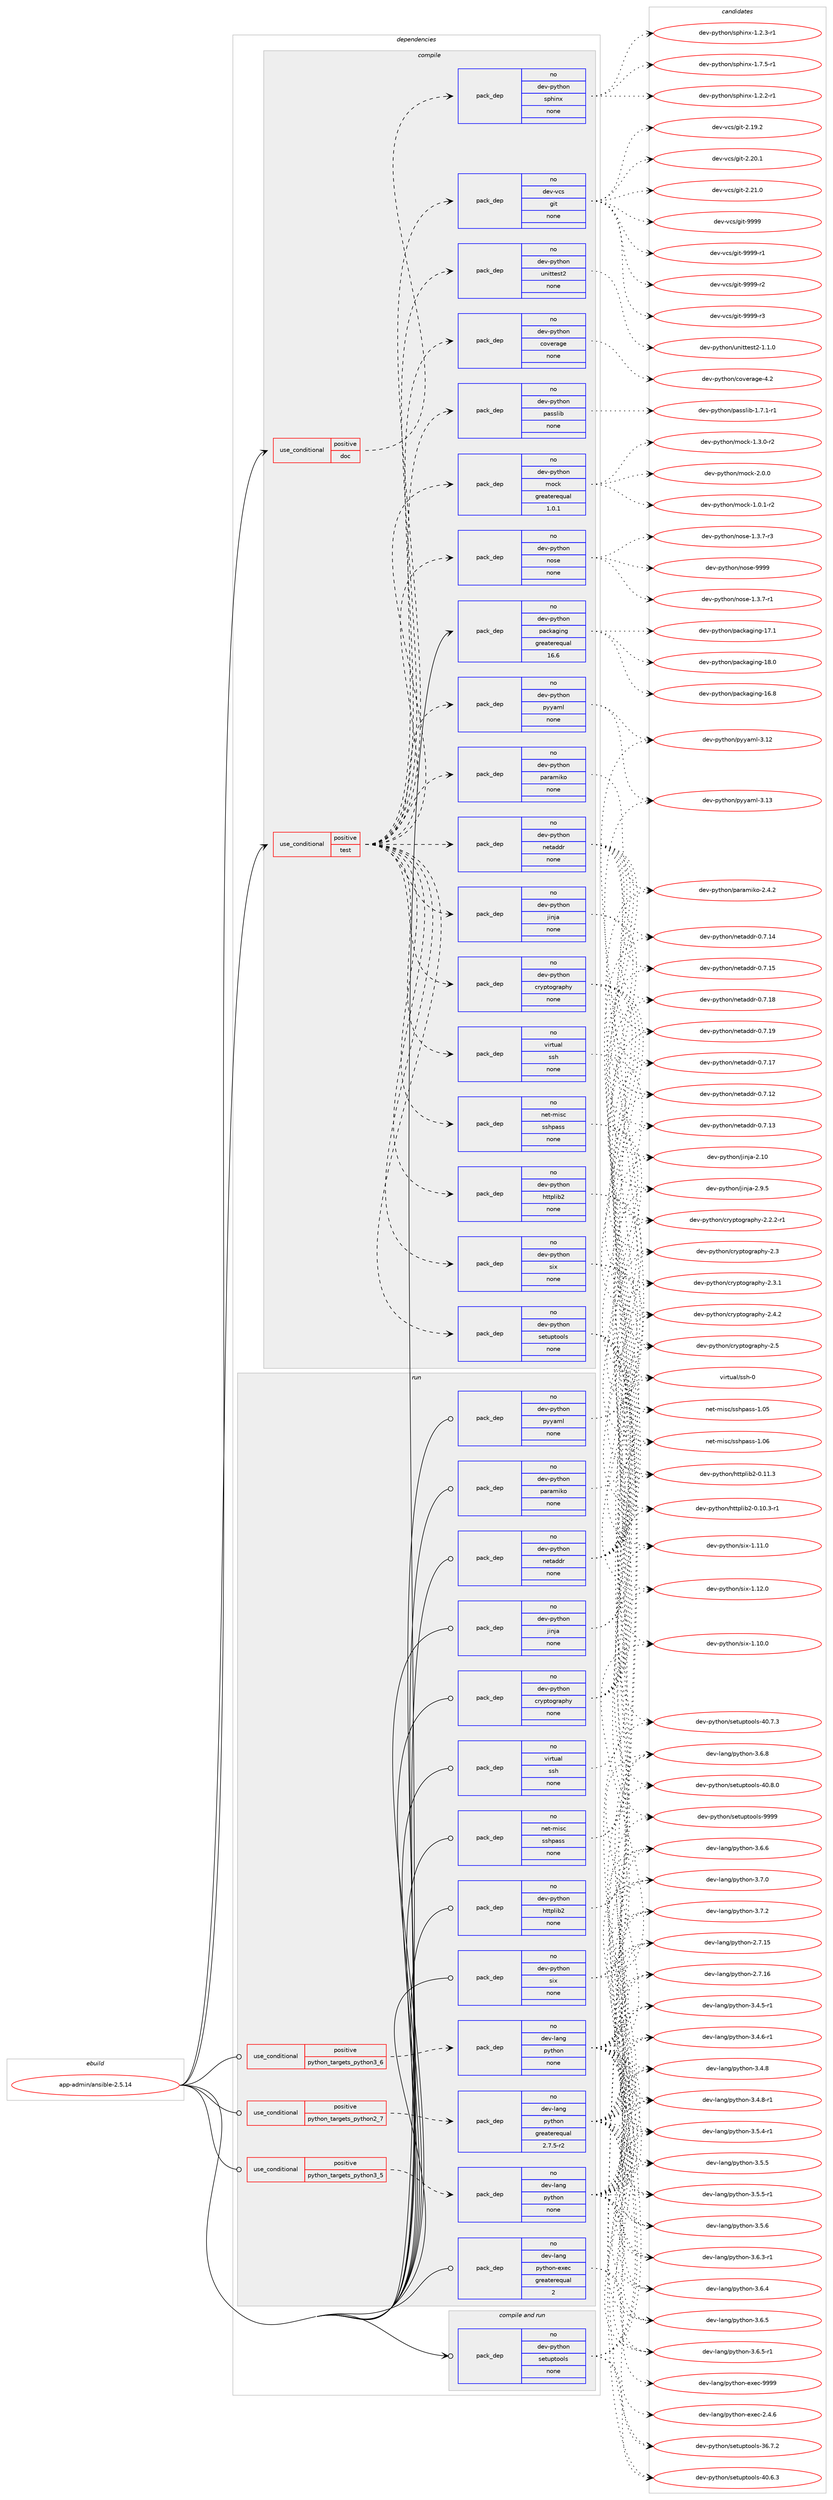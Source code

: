 digraph prolog {

# *************
# Graph options
# *************

newrank=true;
concentrate=true;
compound=true;
graph [rankdir=LR,fontname=Helvetica,fontsize=10,ranksep=1.5];#, ranksep=2.5, nodesep=0.2];
edge  [arrowhead=vee];
node  [fontname=Helvetica,fontsize=10];

# **********
# The ebuild
# **********

subgraph cluster_leftcol {
color=gray;
rank=same;
label=<<i>ebuild</i>>;
id [label="app-admin/ansible-2.5.14", color=red, width=4, href="../app-admin/ansible-2.5.14.svg"];
}

# ****************
# The dependencies
# ****************

subgraph cluster_midcol {
color=gray;
label=<<i>dependencies</i>>;
subgraph cluster_compile {
fillcolor="#eeeeee";
style=filled;
label=<<i>compile</i>>;
subgraph cond344546 {
dependency1263580 [label=<<TABLE BORDER="0" CELLBORDER="1" CELLSPACING="0" CELLPADDING="4"><TR><TD ROWSPAN="3" CELLPADDING="10">use_conditional</TD></TR><TR><TD>positive</TD></TR><TR><TD>doc</TD></TR></TABLE>>, shape=none, color=red];
subgraph pack899464 {
dependency1263581 [label=<<TABLE BORDER="0" CELLBORDER="1" CELLSPACING="0" CELLPADDING="4" WIDTH="220"><TR><TD ROWSPAN="6" CELLPADDING="30">pack_dep</TD></TR><TR><TD WIDTH="110">no</TD></TR><TR><TD>dev-python</TD></TR><TR><TD>sphinx</TD></TR><TR><TD>none</TD></TR><TR><TD></TD></TR></TABLE>>, shape=none, color=blue];
}
dependency1263580:e -> dependency1263581:w [weight=20,style="dashed",arrowhead="vee"];
}
id:e -> dependency1263580:w [weight=20,style="solid",arrowhead="vee"];
subgraph cond344547 {
dependency1263582 [label=<<TABLE BORDER="0" CELLBORDER="1" CELLSPACING="0" CELLPADDING="4"><TR><TD ROWSPAN="3" CELLPADDING="10">use_conditional</TD></TR><TR><TD>positive</TD></TR><TR><TD>test</TD></TR></TABLE>>, shape=none, color=red];
subgraph pack899465 {
dependency1263583 [label=<<TABLE BORDER="0" CELLBORDER="1" CELLSPACING="0" CELLPADDING="4" WIDTH="220"><TR><TD ROWSPAN="6" CELLPADDING="30">pack_dep</TD></TR><TR><TD WIDTH="110">no</TD></TR><TR><TD>dev-python</TD></TR><TR><TD>paramiko</TD></TR><TR><TD>none</TD></TR><TR><TD></TD></TR></TABLE>>, shape=none, color=blue];
}
dependency1263582:e -> dependency1263583:w [weight=20,style="dashed",arrowhead="vee"];
subgraph pack899466 {
dependency1263584 [label=<<TABLE BORDER="0" CELLBORDER="1" CELLSPACING="0" CELLPADDING="4" WIDTH="220"><TR><TD ROWSPAN="6" CELLPADDING="30">pack_dep</TD></TR><TR><TD WIDTH="110">no</TD></TR><TR><TD>dev-python</TD></TR><TR><TD>jinja</TD></TR><TR><TD>none</TD></TR><TR><TD></TD></TR></TABLE>>, shape=none, color=blue];
}
dependency1263582:e -> dependency1263584:w [weight=20,style="dashed",arrowhead="vee"];
subgraph pack899467 {
dependency1263585 [label=<<TABLE BORDER="0" CELLBORDER="1" CELLSPACING="0" CELLPADDING="4" WIDTH="220"><TR><TD ROWSPAN="6" CELLPADDING="30">pack_dep</TD></TR><TR><TD WIDTH="110">no</TD></TR><TR><TD>dev-python</TD></TR><TR><TD>pyyaml</TD></TR><TR><TD>none</TD></TR><TR><TD></TD></TR></TABLE>>, shape=none, color=blue];
}
dependency1263582:e -> dependency1263585:w [weight=20,style="dashed",arrowhead="vee"];
subgraph pack899468 {
dependency1263586 [label=<<TABLE BORDER="0" CELLBORDER="1" CELLSPACING="0" CELLPADDING="4" WIDTH="220"><TR><TD ROWSPAN="6" CELLPADDING="30">pack_dep</TD></TR><TR><TD WIDTH="110">no</TD></TR><TR><TD>dev-python</TD></TR><TR><TD>setuptools</TD></TR><TR><TD>none</TD></TR><TR><TD></TD></TR></TABLE>>, shape=none, color=blue];
}
dependency1263582:e -> dependency1263586:w [weight=20,style="dashed",arrowhead="vee"];
subgraph pack899469 {
dependency1263587 [label=<<TABLE BORDER="0" CELLBORDER="1" CELLSPACING="0" CELLPADDING="4" WIDTH="220"><TR><TD ROWSPAN="6" CELLPADDING="30">pack_dep</TD></TR><TR><TD WIDTH="110">no</TD></TR><TR><TD>dev-python</TD></TR><TR><TD>cryptography</TD></TR><TR><TD>none</TD></TR><TR><TD></TD></TR></TABLE>>, shape=none, color=blue];
}
dependency1263582:e -> dependency1263587:w [weight=20,style="dashed",arrowhead="vee"];
subgraph pack899470 {
dependency1263588 [label=<<TABLE BORDER="0" CELLBORDER="1" CELLSPACING="0" CELLPADDING="4" WIDTH="220"><TR><TD ROWSPAN="6" CELLPADDING="30">pack_dep</TD></TR><TR><TD WIDTH="110">no</TD></TR><TR><TD>dev-python</TD></TR><TR><TD>httplib2</TD></TR><TR><TD>none</TD></TR><TR><TD></TD></TR></TABLE>>, shape=none, color=blue];
}
dependency1263582:e -> dependency1263588:w [weight=20,style="dashed",arrowhead="vee"];
subgraph pack899471 {
dependency1263589 [label=<<TABLE BORDER="0" CELLBORDER="1" CELLSPACING="0" CELLPADDING="4" WIDTH="220"><TR><TD ROWSPAN="6" CELLPADDING="30">pack_dep</TD></TR><TR><TD WIDTH="110">no</TD></TR><TR><TD>dev-python</TD></TR><TR><TD>six</TD></TR><TR><TD>none</TD></TR><TR><TD></TD></TR></TABLE>>, shape=none, color=blue];
}
dependency1263582:e -> dependency1263589:w [weight=20,style="dashed",arrowhead="vee"];
subgraph pack899472 {
dependency1263590 [label=<<TABLE BORDER="0" CELLBORDER="1" CELLSPACING="0" CELLPADDING="4" WIDTH="220"><TR><TD ROWSPAN="6" CELLPADDING="30">pack_dep</TD></TR><TR><TD WIDTH="110">no</TD></TR><TR><TD>dev-python</TD></TR><TR><TD>netaddr</TD></TR><TR><TD>none</TD></TR><TR><TD></TD></TR></TABLE>>, shape=none, color=blue];
}
dependency1263582:e -> dependency1263590:w [weight=20,style="dashed",arrowhead="vee"];
subgraph pack899473 {
dependency1263591 [label=<<TABLE BORDER="0" CELLBORDER="1" CELLSPACING="0" CELLPADDING="4" WIDTH="220"><TR><TD ROWSPAN="6" CELLPADDING="30">pack_dep</TD></TR><TR><TD WIDTH="110">no</TD></TR><TR><TD>net-misc</TD></TR><TR><TD>sshpass</TD></TR><TR><TD>none</TD></TR><TR><TD></TD></TR></TABLE>>, shape=none, color=blue];
}
dependency1263582:e -> dependency1263591:w [weight=20,style="dashed",arrowhead="vee"];
subgraph pack899474 {
dependency1263592 [label=<<TABLE BORDER="0" CELLBORDER="1" CELLSPACING="0" CELLPADDING="4" WIDTH="220"><TR><TD ROWSPAN="6" CELLPADDING="30">pack_dep</TD></TR><TR><TD WIDTH="110">no</TD></TR><TR><TD>virtual</TD></TR><TR><TD>ssh</TD></TR><TR><TD>none</TD></TR><TR><TD></TD></TR></TABLE>>, shape=none, color=blue];
}
dependency1263582:e -> dependency1263592:w [weight=20,style="dashed",arrowhead="vee"];
subgraph pack899475 {
dependency1263593 [label=<<TABLE BORDER="0" CELLBORDER="1" CELLSPACING="0" CELLPADDING="4" WIDTH="220"><TR><TD ROWSPAN="6" CELLPADDING="30">pack_dep</TD></TR><TR><TD WIDTH="110">no</TD></TR><TR><TD>dev-python</TD></TR><TR><TD>nose</TD></TR><TR><TD>none</TD></TR><TR><TD></TD></TR></TABLE>>, shape=none, color=blue];
}
dependency1263582:e -> dependency1263593:w [weight=20,style="dashed",arrowhead="vee"];
subgraph pack899476 {
dependency1263594 [label=<<TABLE BORDER="0" CELLBORDER="1" CELLSPACING="0" CELLPADDING="4" WIDTH="220"><TR><TD ROWSPAN="6" CELLPADDING="30">pack_dep</TD></TR><TR><TD WIDTH="110">no</TD></TR><TR><TD>dev-python</TD></TR><TR><TD>mock</TD></TR><TR><TD>greaterequal</TD></TR><TR><TD>1.0.1</TD></TR></TABLE>>, shape=none, color=blue];
}
dependency1263582:e -> dependency1263594:w [weight=20,style="dashed",arrowhead="vee"];
subgraph pack899477 {
dependency1263595 [label=<<TABLE BORDER="0" CELLBORDER="1" CELLSPACING="0" CELLPADDING="4" WIDTH="220"><TR><TD ROWSPAN="6" CELLPADDING="30">pack_dep</TD></TR><TR><TD WIDTH="110">no</TD></TR><TR><TD>dev-python</TD></TR><TR><TD>passlib</TD></TR><TR><TD>none</TD></TR><TR><TD></TD></TR></TABLE>>, shape=none, color=blue];
}
dependency1263582:e -> dependency1263595:w [weight=20,style="dashed",arrowhead="vee"];
subgraph pack899478 {
dependency1263596 [label=<<TABLE BORDER="0" CELLBORDER="1" CELLSPACING="0" CELLPADDING="4" WIDTH="220"><TR><TD ROWSPAN="6" CELLPADDING="30">pack_dep</TD></TR><TR><TD WIDTH="110">no</TD></TR><TR><TD>dev-python</TD></TR><TR><TD>coverage</TD></TR><TR><TD>none</TD></TR><TR><TD></TD></TR></TABLE>>, shape=none, color=blue];
}
dependency1263582:e -> dependency1263596:w [weight=20,style="dashed",arrowhead="vee"];
subgraph pack899479 {
dependency1263597 [label=<<TABLE BORDER="0" CELLBORDER="1" CELLSPACING="0" CELLPADDING="4" WIDTH="220"><TR><TD ROWSPAN="6" CELLPADDING="30">pack_dep</TD></TR><TR><TD WIDTH="110">no</TD></TR><TR><TD>dev-python</TD></TR><TR><TD>unittest2</TD></TR><TR><TD>none</TD></TR><TR><TD></TD></TR></TABLE>>, shape=none, color=blue];
}
dependency1263582:e -> dependency1263597:w [weight=20,style="dashed",arrowhead="vee"];
subgraph pack899480 {
dependency1263598 [label=<<TABLE BORDER="0" CELLBORDER="1" CELLSPACING="0" CELLPADDING="4" WIDTH="220"><TR><TD ROWSPAN="6" CELLPADDING="30">pack_dep</TD></TR><TR><TD WIDTH="110">no</TD></TR><TR><TD>dev-vcs</TD></TR><TR><TD>git</TD></TR><TR><TD>none</TD></TR><TR><TD></TD></TR></TABLE>>, shape=none, color=blue];
}
dependency1263582:e -> dependency1263598:w [weight=20,style="dashed",arrowhead="vee"];
}
id:e -> dependency1263582:w [weight=20,style="solid",arrowhead="vee"];
subgraph pack899481 {
dependency1263599 [label=<<TABLE BORDER="0" CELLBORDER="1" CELLSPACING="0" CELLPADDING="4" WIDTH="220"><TR><TD ROWSPAN="6" CELLPADDING="30">pack_dep</TD></TR><TR><TD WIDTH="110">no</TD></TR><TR><TD>dev-python</TD></TR><TR><TD>packaging</TD></TR><TR><TD>greaterequal</TD></TR><TR><TD>16.6</TD></TR></TABLE>>, shape=none, color=blue];
}
id:e -> dependency1263599:w [weight=20,style="solid",arrowhead="vee"];
}
subgraph cluster_compileandrun {
fillcolor="#eeeeee";
style=filled;
label=<<i>compile and run</i>>;
subgraph pack899482 {
dependency1263600 [label=<<TABLE BORDER="0" CELLBORDER="1" CELLSPACING="0" CELLPADDING="4" WIDTH="220"><TR><TD ROWSPAN="6" CELLPADDING="30">pack_dep</TD></TR><TR><TD WIDTH="110">no</TD></TR><TR><TD>dev-python</TD></TR><TR><TD>setuptools</TD></TR><TR><TD>none</TD></TR><TR><TD></TD></TR></TABLE>>, shape=none, color=blue];
}
id:e -> dependency1263600:w [weight=20,style="solid",arrowhead="odotvee"];
}
subgraph cluster_run {
fillcolor="#eeeeee";
style=filled;
label=<<i>run</i>>;
subgraph cond344548 {
dependency1263601 [label=<<TABLE BORDER="0" CELLBORDER="1" CELLSPACING="0" CELLPADDING="4"><TR><TD ROWSPAN="3" CELLPADDING="10">use_conditional</TD></TR><TR><TD>positive</TD></TR><TR><TD>python_targets_python2_7</TD></TR></TABLE>>, shape=none, color=red];
subgraph pack899483 {
dependency1263602 [label=<<TABLE BORDER="0" CELLBORDER="1" CELLSPACING="0" CELLPADDING="4" WIDTH="220"><TR><TD ROWSPAN="6" CELLPADDING="30">pack_dep</TD></TR><TR><TD WIDTH="110">no</TD></TR><TR><TD>dev-lang</TD></TR><TR><TD>python</TD></TR><TR><TD>greaterequal</TD></TR><TR><TD>2.7.5-r2</TD></TR></TABLE>>, shape=none, color=blue];
}
dependency1263601:e -> dependency1263602:w [weight=20,style="dashed",arrowhead="vee"];
}
id:e -> dependency1263601:w [weight=20,style="solid",arrowhead="odot"];
subgraph cond344549 {
dependency1263603 [label=<<TABLE BORDER="0" CELLBORDER="1" CELLSPACING="0" CELLPADDING="4"><TR><TD ROWSPAN="3" CELLPADDING="10">use_conditional</TD></TR><TR><TD>positive</TD></TR><TR><TD>python_targets_python3_5</TD></TR></TABLE>>, shape=none, color=red];
subgraph pack899484 {
dependency1263604 [label=<<TABLE BORDER="0" CELLBORDER="1" CELLSPACING="0" CELLPADDING="4" WIDTH="220"><TR><TD ROWSPAN="6" CELLPADDING="30">pack_dep</TD></TR><TR><TD WIDTH="110">no</TD></TR><TR><TD>dev-lang</TD></TR><TR><TD>python</TD></TR><TR><TD>none</TD></TR><TR><TD></TD></TR></TABLE>>, shape=none, color=blue];
}
dependency1263603:e -> dependency1263604:w [weight=20,style="dashed",arrowhead="vee"];
}
id:e -> dependency1263603:w [weight=20,style="solid",arrowhead="odot"];
subgraph cond344550 {
dependency1263605 [label=<<TABLE BORDER="0" CELLBORDER="1" CELLSPACING="0" CELLPADDING="4"><TR><TD ROWSPAN="3" CELLPADDING="10">use_conditional</TD></TR><TR><TD>positive</TD></TR><TR><TD>python_targets_python3_6</TD></TR></TABLE>>, shape=none, color=red];
subgraph pack899485 {
dependency1263606 [label=<<TABLE BORDER="0" CELLBORDER="1" CELLSPACING="0" CELLPADDING="4" WIDTH="220"><TR><TD ROWSPAN="6" CELLPADDING="30">pack_dep</TD></TR><TR><TD WIDTH="110">no</TD></TR><TR><TD>dev-lang</TD></TR><TR><TD>python</TD></TR><TR><TD>none</TD></TR><TR><TD></TD></TR></TABLE>>, shape=none, color=blue];
}
dependency1263605:e -> dependency1263606:w [weight=20,style="dashed",arrowhead="vee"];
}
id:e -> dependency1263605:w [weight=20,style="solid",arrowhead="odot"];
subgraph pack899486 {
dependency1263607 [label=<<TABLE BORDER="0" CELLBORDER="1" CELLSPACING="0" CELLPADDING="4" WIDTH="220"><TR><TD ROWSPAN="6" CELLPADDING="30">pack_dep</TD></TR><TR><TD WIDTH="110">no</TD></TR><TR><TD>dev-lang</TD></TR><TR><TD>python-exec</TD></TR><TR><TD>greaterequal</TD></TR><TR><TD>2</TD></TR></TABLE>>, shape=none, color=blue];
}
id:e -> dependency1263607:w [weight=20,style="solid",arrowhead="odot"];
subgraph pack899487 {
dependency1263608 [label=<<TABLE BORDER="0" CELLBORDER="1" CELLSPACING="0" CELLPADDING="4" WIDTH="220"><TR><TD ROWSPAN="6" CELLPADDING="30">pack_dep</TD></TR><TR><TD WIDTH="110">no</TD></TR><TR><TD>dev-python</TD></TR><TR><TD>cryptography</TD></TR><TR><TD>none</TD></TR><TR><TD></TD></TR></TABLE>>, shape=none, color=blue];
}
id:e -> dependency1263608:w [weight=20,style="solid",arrowhead="odot"];
subgraph pack899488 {
dependency1263609 [label=<<TABLE BORDER="0" CELLBORDER="1" CELLSPACING="0" CELLPADDING="4" WIDTH="220"><TR><TD ROWSPAN="6" CELLPADDING="30">pack_dep</TD></TR><TR><TD WIDTH="110">no</TD></TR><TR><TD>dev-python</TD></TR><TR><TD>httplib2</TD></TR><TR><TD>none</TD></TR><TR><TD></TD></TR></TABLE>>, shape=none, color=blue];
}
id:e -> dependency1263609:w [weight=20,style="solid",arrowhead="odot"];
subgraph pack899489 {
dependency1263610 [label=<<TABLE BORDER="0" CELLBORDER="1" CELLSPACING="0" CELLPADDING="4" WIDTH="220"><TR><TD ROWSPAN="6" CELLPADDING="30">pack_dep</TD></TR><TR><TD WIDTH="110">no</TD></TR><TR><TD>dev-python</TD></TR><TR><TD>jinja</TD></TR><TR><TD>none</TD></TR><TR><TD></TD></TR></TABLE>>, shape=none, color=blue];
}
id:e -> dependency1263610:w [weight=20,style="solid",arrowhead="odot"];
subgraph pack899490 {
dependency1263611 [label=<<TABLE BORDER="0" CELLBORDER="1" CELLSPACING="0" CELLPADDING="4" WIDTH="220"><TR><TD ROWSPAN="6" CELLPADDING="30">pack_dep</TD></TR><TR><TD WIDTH="110">no</TD></TR><TR><TD>dev-python</TD></TR><TR><TD>netaddr</TD></TR><TR><TD>none</TD></TR><TR><TD></TD></TR></TABLE>>, shape=none, color=blue];
}
id:e -> dependency1263611:w [weight=20,style="solid",arrowhead="odot"];
subgraph pack899491 {
dependency1263612 [label=<<TABLE BORDER="0" CELLBORDER="1" CELLSPACING="0" CELLPADDING="4" WIDTH="220"><TR><TD ROWSPAN="6" CELLPADDING="30">pack_dep</TD></TR><TR><TD WIDTH="110">no</TD></TR><TR><TD>dev-python</TD></TR><TR><TD>paramiko</TD></TR><TR><TD>none</TD></TR><TR><TD></TD></TR></TABLE>>, shape=none, color=blue];
}
id:e -> dependency1263612:w [weight=20,style="solid",arrowhead="odot"];
subgraph pack899492 {
dependency1263613 [label=<<TABLE BORDER="0" CELLBORDER="1" CELLSPACING="0" CELLPADDING="4" WIDTH="220"><TR><TD ROWSPAN="6" CELLPADDING="30">pack_dep</TD></TR><TR><TD WIDTH="110">no</TD></TR><TR><TD>dev-python</TD></TR><TR><TD>pyyaml</TD></TR><TR><TD>none</TD></TR><TR><TD></TD></TR></TABLE>>, shape=none, color=blue];
}
id:e -> dependency1263613:w [weight=20,style="solid",arrowhead="odot"];
subgraph pack899493 {
dependency1263614 [label=<<TABLE BORDER="0" CELLBORDER="1" CELLSPACING="0" CELLPADDING="4" WIDTH="220"><TR><TD ROWSPAN="6" CELLPADDING="30">pack_dep</TD></TR><TR><TD WIDTH="110">no</TD></TR><TR><TD>dev-python</TD></TR><TR><TD>six</TD></TR><TR><TD>none</TD></TR><TR><TD></TD></TR></TABLE>>, shape=none, color=blue];
}
id:e -> dependency1263614:w [weight=20,style="solid",arrowhead="odot"];
subgraph pack899494 {
dependency1263615 [label=<<TABLE BORDER="0" CELLBORDER="1" CELLSPACING="0" CELLPADDING="4" WIDTH="220"><TR><TD ROWSPAN="6" CELLPADDING="30">pack_dep</TD></TR><TR><TD WIDTH="110">no</TD></TR><TR><TD>net-misc</TD></TR><TR><TD>sshpass</TD></TR><TR><TD>none</TD></TR><TR><TD></TD></TR></TABLE>>, shape=none, color=blue];
}
id:e -> dependency1263615:w [weight=20,style="solid",arrowhead="odot"];
subgraph pack899495 {
dependency1263616 [label=<<TABLE BORDER="0" CELLBORDER="1" CELLSPACING="0" CELLPADDING="4" WIDTH="220"><TR><TD ROWSPAN="6" CELLPADDING="30">pack_dep</TD></TR><TR><TD WIDTH="110">no</TD></TR><TR><TD>virtual</TD></TR><TR><TD>ssh</TD></TR><TR><TD>none</TD></TR><TR><TD></TD></TR></TABLE>>, shape=none, color=blue];
}
id:e -> dependency1263616:w [weight=20,style="solid",arrowhead="odot"];
}
}

# **************
# The candidates
# **************

subgraph cluster_choices {
rank=same;
color=gray;
label=<<i>candidates</i>>;

subgraph choice899464 {
color=black;
nodesep=1;
choice10010111845112121116104111110471151121041051101204549465046504511449 [label="dev-python/sphinx-1.2.2-r1", color=red, width=4,href="../dev-python/sphinx-1.2.2-r1.svg"];
choice10010111845112121116104111110471151121041051101204549465046514511449 [label="dev-python/sphinx-1.2.3-r1", color=red, width=4,href="../dev-python/sphinx-1.2.3-r1.svg"];
choice10010111845112121116104111110471151121041051101204549465546534511449 [label="dev-python/sphinx-1.7.5-r1", color=red, width=4,href="../dev-python/sphinx-1.7.5-r1.svg"];
dependency1263581:e -> choice10010111845112121116104111110471151121041051101204549465046504511449:w [style=dotted,weight="100"];
dependency1263581:e -> choice10010111845112121116104111110471151121041051101204549465046514511449:w [style=dotted,weight="100"];
dependency1263581:e -> choice10010111845112121116104111110471151121041051101204549465546534511449:w [style=dotted,weight="100"];
}
subgraph choice899465 {
color=black;
nodesep=1;
choice10010111845112121116104111110471129711497109105107111455046524650 [label="dev-python/paramiko-2.4.2", color=red, width=4,href="../dev-python/paramiko-2.4.2.svg"];
dependency1263583:e -> choice10010111845112121116104111110471129711497109105107111455046524650:w [style=dotted,weight="100"];
}
subgraph choice899466 {
color=black;
nodesep=1;
choice1001011184511212111610411111047106105110106974550464948 [label="dev-python/jinja-2.10", color=red, width=4,href="../dev-python/jinja-2.10.svg"];
choice100101118451121211161041111104710610511010697455046574653 [label="dev-python/jinja-2.9.5", color=red, width=4,href="../dev-python/jinja-2.9.5.svg"];
dependency1263584:e -> choice1001011184511212111610411111047106105110106974550464948:w [style=dotted,weight="100"];
dependency1263584:e -> choice100101118451121211161041111104710610511010697455046574653:w [style=dotted,weight="100"];
}
subgraph choice899467 {
color=black;
nodesep=1;
choice1001011184511212111610411111047112121121971091084551464950 [label="dev-python/pyyaml-3.12", color=red, width=4,href="../dev-python/pyyaml-3.12.svg"];
choice1001011184511212111610411111047112121121971091084551464951 [label="dev-python/pyyaml-3.13", color=red, width=4,href="../dev-python/pyyaml-3.13.svg"];
dependency1263585:e -> choice1001011184511212111610411111047112121121971091084551464950:w [style=dotted,weight="100"];
dependency1263585:e -> choice1001011184511212111610411111047112121121971091084551464951:w [style=dotted,weight="100"];
}
subgraph choice899468 {
color=black;
nodesep=1;
choice100101118451121211161041111104711510111611711211611111110811545515446554650 [label="dev-python/setuptools-36.7.2", color=red, width=4,href="../dev-python/setuptools-36.7.2.svg"];
choice100101118451121211161041111104711510111611711211611111110811545524846544651 [label="dev-python/setuptools-40.6.3", color=red, width=4,href="../dev-python/setuptools-40.6.3.svg"];
choice100101118451121211161041111104711510111611711211611111110811545524846554651 [label="dev-python/setuptools-40.7.3", color=red, width=4,href="../dev-python/setuptools-40.7.3.svg"];
choice100101118451121211161041111104711510111611711211611111110811545524846564648 [label="dev-python/setuptools-40.8.0", color=red, width=4,href="../dev-python/setuptools-40.8.0.svg"];
choice10010111845112121116104111110471151011161171121161111111081154557575757 [label="dev-python/setuptools-9999", color=red, width=4,href="../dev-python/setuptools-9999.svg"];
dependency1263586:e -> choice100101118451121211161041111104711510111611711211611111110811545515446554650:w [style=dotted,weight="100"];
dependency1263586:e -> choice100101118451121211161041111104711510111611711211611111110811545524846544651:w [style=dotted,weight="100"];
dependency1263586:e -> choice100101118451121211161041111104711510111611711211611111110811545524846554651:w [style=dotted,weight="100"];
dependency1263586:e -> choice100101118451121211161041111104711510111611711211611111110811545524846564648:w [style=dotted,weight="100"];
dependency1263586:e -> choice10010111845112121116104111110471151011161171121161111111081154557575757:w [style=dotted,weight="100"];
}
subgraph choice899469 {
color=black;
nodesep=1;
choice100101118451121211161041111104799114121112116111103114971121041214550465046504511449 [label="dev-python/cryptography-2.2.2-r1", color=red, width=4,href="../dev-python/cryptography-2.2.2-r1.svg"];
choice1001011184511212111610411111047991141211121161111031149711210412145504651 [label="dev-python/cryptography-2.3", color=red, width=4,href="../dev-python/cryptography-2.3.svg"];
choice10010111845112121116104111110479911412111211611110311497112104121455046514649 [label="dev-python/cryptography-2.3.1", color=red, width=4,href="../dev-python/cryptography-2.3.1.svg"];
choice10010111845112121116104111110479911412111211611110311497112104121455046524650 [label="dev-python/cryptography-2.4.2", color=red, width=4,href="../dev-python/cryptography-2.4.2.svg"];
choice1001011184511212111610411111047991141211121161111031149711210412145504653 [label="dev-python/cryptography-2.5", color=red, width=4,href="../dev-python/cryptography-2.5.svg"];
dependency1263587:e -> choice100101118451121211161041111104799114121112116111103114971121041214550465046504511449:w [style=dotted,weight="100"];
dependency1263587:e -> choice1001011184511212111610411111047991141211121161111031149711210412145504651:w [style=dotted,weight="100"];
dependency1263587:e -> choice10010111845112121116104111110479911412111211611110311497112104121455046514649:w [style=dotted,weight="100"];
dependency1263587:e -> choice10010111845112121116104111110479911412111211611110311497112104121455046524650:w [style=dotted,weight="100"];
dependency1263587:e -> choice1001011184511212111610411111047991141211121161111031149711210412145504653:w [style=dotted,weight="100"];
}
subgraph choice899470 {
color=black;
nodesep=1;
choice10010111845112121116104111110471041161161121081059850454846494846514511449 [label="dev-python/httplib2-0.10.3-r1", color=red, width=4,href="../dev-python/httplib2-0.10.3-r1.svg"];
choice1001011184511212111610411111047104116116112108105985045484649494651 [label="dev-python/httplib2-0.11.3", color=red, width=4,href="../dev-python/httplib2-0.11.3.svg"];
dependency1263588:e -> choice10010111845112121116104111110471041161161121081059850454846494846514511449:w [style=dotted,weight="100"];
dependency1263588:e -> choice1001011184511212111610411111047104116116112108105985045484649494651:w [style=dotted,weight="100"];
}
subgraph choice899471 {
color=black;
nodesep=1;
choice100101118451121211161041111104711510512045494649484648 [label="dev-python/six-1.10.0", color=red, width=4,href="../dev-python/six-1.10.0.svg"];
choice100101118451121211161041111104711510512045494649494648 [label="dev-python/six-1.11.0", color=red, width=4,href="../dev-python/six-1.11.0.svg"];
choice100101118451121211161041111104711510512045494649504648 [label="dev-python/six-1.12.0", color=red, width=4,href="../dev-python/six-1.12.0.svg"];
dependency1263589:e -> choice100101118451121211161041111104711510512045494649484648:w [style=dotted,weight="100"];
dependency1263589:e -> choice100101118451121211161041111104711510512045494649494648:w [style=dotted,weight="100"];
dependency1263589:e -> choice100101118451121211161041111104711510512045494649504648:w [style=dotted,weight="100"];
}
subgraph choice899472 {
color=black;
nodesep=1;
choice10010111845112121116104111110471101011169710010011445484655464950 [label="dev-python/netaddr-0.7.12", color=red, width=4,href="../dev-python/netaddr-0.7.12.svg"];
choice10010111845112121116104111110471101011169710010011445484655464951 [label="dev-python/netaddr-0.7.13", color=red, width=4,href="../dev-python/netaddr-0.7.13.svg"];
choice10010111845112121116104111110471101011169710010011445484655464952 [label="dev-python/netaddr-0.7.14", color=red, width=4,href="../dev-python/netaddr-0.7.14.svg"];
choice10010111845112121116104111110471101011169710010011445484655464953 [label="dev-python/netaddr-0.7.15", color=red, width=4,href="../dev-python/netaddr-0.7.15.svg"];
choice10010111845112121116104111110471101011169710010011445484655464955 [label="dev-python/netaddr-0.7.17", color=red, width=4,href="../dev-python/netaddr-0.7.17.svg"];
choice10010111845112121116104111110471101011169710010011445484655464956 [label="dev-python/netaddr-0.7.18", color=red, width=4,href="../dev-python/netaddr-0.7.18.svg"];
choice10010111845112121116104111110471101011169710010011445484655464957 [label="dev-python/netaddr-0.7.19", color=red, width=4,href="../dev-python/netaddr-0.7.19.svg"];
dependency1263590:e -> choice10010111845112121116104111110471101011169710010011445484655464950:w [style=dotted,weight="100"];
dependency1263590:e -> choice10010111845112121116104111110471101011169710010011445484655464951:w [style=dotted,weight="100"];
dependency1263590:e -> choice10010111845112121116104111110471101011169710010011445484655464952:w [style=dotted,weight="100"];
dependency1263590:e -> choice10010111845112121116104111110471101011169710010011445484655464953:w [style=dotted,weight="100"];
dependency1263590:e -> choice10010111845112121116104111110471101011169710010011445484655464955:w [style=dotted,weight="100"];
dependency1263590:e -> choice10010111845112121116104111110471101011169710010011445484655464956:w [style=dotted,weight="100"];
dependency1263590:e -> choice10010111845112121116104111110471101011169710010011445484655464957:w [style=dotted,weight="100"];
}
subgraph choice899473 {
color=black;
nodesep=1;
choice110101116451091051159947115115104112971151154549464853 [label="net-misc/sshpass-1.05", color=red, width=4,href="../net-misc/sshpass-1.05.svg"];
choice110101116451091051159947115115104112971151154549464854 [label="net-misc/sshpass-1.06", color=red, width=4,href="../net-misc/sshpass-1.06.svg"];
dependency1263591:e -> choice110101116451091051159947115115104112971151154549464853:w [style=dotted,weight="100"];
dependency1263591:e -> choice110101116451091051159947115115104112971151154549464854:w [style=dotted,weight="100"];
}
subgraph choice899474 {
color=black;
nodesep=1;
choice11810511411611797108471151151044548 [label="virtual/ssh-0", color=red, width=4,href="../virtual/ssh-0.svg"];
dependency1263592:e -> choice11810511411611797108471151151044548:w [style=dotted,weight="100"];
}
subgraph choice899475 {
color=black;
nodesep=1;
choice10010111845112121116104111110471101111151014549465146554511449 [label="dev-python/nose-1.3.7-r1", color=red, width=4,href="../dev-python/nose-1.3.7-r1.svg"];
choice10010111845112121116104111110471101111151014549465146554511451 [label="dev-python/nose-1.3.7-r3", color=red, width=4,href="../dev-python/nose-1.3.7-r3.svg"];
choice10010111845112121116104111110471101111151014557575757 [label="dev-python/nose-9999", color=red, width=4,href="../dev-python/nose-9999.svg"];
dependency1263593:e -> choice10010111845112121116104111110471101111151014549465146554511449:w [style=dotted,weight="100"];
dependency1263593:e -> choice10010111845112121116104111110471101111151014549465146554511451:w [style=dotted,weight="100"];
dependency1263593:e -> choice10010111845112121116104111110471101111151014557575757:w [style=dotted,weight="100"];
}
subgraph choice899476 {
color=black;
nodesep=1;
choice1001011184511212111610411111047109111991074549464846494511450 [label="dev-python/mock-1.0.1-r2", color=red, width=4,href="../dev-python/mock-1.0.1-r2.svg"];
choice1001011184511212111610411111047109111991074549465146484511450 [label="dev-python/mock-1.3.0-r2", color=red, width=4,href="../dev-python/mock-1.3.0-r2.svg"];
choice100101118451121211161041111104710911199107455046484648 [label="dev-python/mock-2.0.0", color=red, width=4,href="../dev-python/mock-2.0.0.svg"];
dependency1263594:e -> choice1001011184511212111610411111047109111991074549464846494511450:w [style=dotted,weight="100"];
dependency1263594:e -> choice1001011184511212111610411111047109111991074549465146484511450:w [style=dotted,weight="100"];
dependency1263594:e -> choice100101118451121211161041111104710911199107455046484648:w [style=dotted,weight="100"];
}
subgraph choice899477 {
color=black;
nodesep=1;
choice100101118451121211161041111104711297115115108105984549465546494511449 [label="dev-python/passlib-1.7.1-r1", color=red, width=4,href="../dev-python/passlib-1.7.1-r1.svg"];
dependency1263595:e -> choice100101118451121211161041111104711297115115108105984549465546494511449:w [style=dotted,weight="100"];
}
subgraph choice899478 {
color=black;
nodesep=1;
choice1001011184511212111610411111047991111181011149710310145524650 [label="dev-python/coverage-4.2", color=red, width=4,href="../dev-python/coverage-4.2.svg"];
dependency1263596:e -> choice1001011184511212111610411111047991111181011149710310145524650:w [style=dotted,weight="100"];
}
subgraph choice899479 {
color=black;
nodesep=1;
choice100101118451121211161041111104711711010511611610111511650454946494648 [label="dev-python/unittest2-1.1.0", color=red, width=4,href="../dev-python/unittest2-1.1.0.svg"];
dependency1263597:e -> choice100101118451121211161041111104711711010511611610111511650454946494648:w [style=dotted,weight="100"];
}
subgraph choice899480 {
color=black;
nodesep=1;
choice10010111845118991154710310511645504649574650 [label="dev-vcs/git-2.19.2", color=red, width=4,href="../dev-vcs/git-2.19.2.svg"];
choice10010111845118991154710310511645504650484649 [label="dev-vcs/git-2.20.1", color=red, width=4,href="../dev-vcs/git-2.20.1.svg"];
choice10010111845118991154710310511645504650494648 [label="dev-vcs/git-2.21.0", color=red, width=4,href="../dev-vcs/git-2.21.0.svg"];
choice1001011184511899115471031051164557575757 [label="dev-vcs/git-9999", color=red, width=4,href="../dev-vcs/git-9999.svg"];
choice10010111845118991154710310511645575757574511449 [label="dev-vcs/git-9999-r1", color=red, width=4,href="../dev-vcs/git-9999-r1.svg"];
choice10010111845118991154710310511645575757574511450 [label="dev-vcs/git-9999-r2", color=red, width=4,href="../dev-vcs/git-9999-r2.svg"];
choice10010111845118991154710310511645575757574511451 [label="dev-vcs/git-9999-r3", color=red, width=4,href="../dev-vcs/git-9999-r3.svg"];
dependency1263598:e -> choice10010111845118991154710310511645504649574650:w [style=dotted,weight="100"];
dependency1263598:e -> choice10010111845118991154710310511645504650484649:w [style=dotted,weight="100"];
dependency1263598:e -> choice10010111845118991154710310511645504650494648:w [style=dotted,weight="100"];
dependency1263598:e -> choice1001011184511899115471031051164557575757:w [style=dotted,weight="100"];
dependency1263598:e -> choice10010111845118991154710310511645575757574511449:w [style=dotted,weight="100"];
dependency1263598:e -> choice10010111845118991154710310511645575757574511450:w [style=dotted,weight="100"];
dependency1263598:e -> choice10010111845118991154710310511645575757574511451:w [style=dotted,weight="100"];
}
subgraph choice899481 {
color=black;
nodesep=1;
choice10010111845112121116104111110471129799107971031051101034549544656 [label="dev-python/packaging-16.8", color=red, width=4,href="../dev-python/packaging-16.8.svg"];
choice10010111845112121116104111110471129799107971031051101034549554649 [label="dev-python/packaging-17.1", color=red, width=4,href="../dev-python/packaging-17.1.svg"];
choice10010111845112121116104111110471129799107971031051101034549564648 [label="dev-python/packaging-18.0", color=red, width=4,href="../dev-python/packaging-18.0.svg"];
dependency1263599:e -> choice10010111845112121116104111110471129799107971031051101034549544656:w [style=dotted,weight="100"];
dependency1263599:e -> choice10010111845112121116104111110471129799107971031051101034549554649:w [style=dotted,weight="100"];
dependency1263599:e -> choice10010111845112121116104111110471129799107971031051101034549564648:w [style=dotted,weight="100"];
}
subgraph choice899482 {
color=black;
nodesep=1;
choice100101118451121211161041111104711510111611711211611111110811545515446554650 [label="dev-python/setuptools-36.7.2", color=red, width=4,href="../dev-python/setuptools-36.7.2.svg"];
choice100101118451121211161041111104711510111611711211611111110811545524846544651 [label="dev-python/setuptools-40.6.3", color=red, width=4,href="../dev-python/setuptools-40.6.3.svg"];
choice100101118451121211161041111104711510111611711211611111110811545524846554651 [label="dev-python/setuptools-40.7.3", color=red, width=4,href="../dev-python/setuptools-40.7.3.svg"];
choice100101118451121211161041111104711510111611711211611111110811545524846564648 [label="dev-python/setuptools-40.8.0", color=red, width=4,href="../dev-python/setuptools-40.8.0.svg"];
choice10010111845112121116104111110471151011161171121161111111081154557575757 [label="dev-python/setuptools-9999", color=red, width=4,href="../dev-python/setuptools-9999.svg"];
dependency1263600:e -> choice100101118451121211161041111104711510111611711211611111110811545515446554650:w [style=dotted,weight="100"];
dependency1263600:e -> choice100101118451121211161041111104711510111611711211611111110811545524846544651:w [style=dotted,weight="100"];
dependency1263600:e -> choice100101118451121211161041111104711510111611711211611111110811545524846554651:w [style=dotted,weight="100"];
dependency1263600:e -> choice100101118451121211161041111104711510111611711211611111110811545524846564648:w [style=dotted,weight="100"];
dependency1263600:e -> choice10010111845112121116104111110471151011161171121161111111081154557575757:w [style=dotted,weight="100"];
}
subgraph choice899483 {
color=black;
nodesep=1;
choice10010111845108971101034711212111610411111045504655464953 [label="dev-lang/python-2.7.15", color=red, width=4,href="../dev-lang/python-2.7.15.svg"];
choice10010111845108971101034711212111610411111045504655464954 [label="dev-lang/python-2.7.16", color=red, width=4,href="../dev-lang/python-2.7.16.svg"];
choice1001011184510897110103471121211161041111104551465246534511449 [label="dev-lang/python-3.4.5-r1", color=red, width=4,href="../dev-lang/python-3.4.5-r1.svg"];
choice1001011184510897110103471121211161041111104551465246544511449 [label="dev-lang/python-3.4.6-r1", color=red, width=4,href="../dev-lang/python-3.4.6-r1.svg"];
choice100101118451089711010347112121116104111110455146524656 [label="dev-lang/python-3.4.8", color=red, width=4,href="../dev-lang/python-3.4.8.svg"];
choice1001011184510897110103471121211161041111104551465246564511449 [label="dev-lang/python-3.4.8-r1", color=red, width=4,href="../dev-lang/python-3.4.8-r1.svg"];
choice1001011184510897110103471121211161041111104551465346524511449 [label="dev-lang/python-3.5.4-r1", color=red, width=4,href="../dev-lang/python-3.5.4-r1.svg"];
choice100101118451089711010347112121116104111110455146534653 [label="dev-lang/python-3.5.5", color=red, width=4,href="../dev-lang/python-3.5.5.svg"];
choice1001011184510897110103471121211161041111104551465346534511449 [label="dev-lang/python-3.5.5-r1", color=red, width=4,href="../dev-lang/python-3.5.5-r1.svg"];
choice100101118451089711010347112121116104111110455146534654 [label="dev-lang/python-3.5.6", color=red, width=4,href="../dev-lang/python-3.5.6.svg"];
choice1001011184510897110103471121211161041111104551465446514511449 [label="dev-lang/python-3.6.3-r1", color=red, width=4,href="../dev-lang/python-3.6.3-r1.svg"];
choice100101118451089711010347112121116104111110455146544652 [label="dev-lang/python-3.6.4", color=red, width=4,href="../dev-lang/python-3.6.4.svg"];
choice100101118451089711010347112121116104111110455146544653 [label="dev-lang/python-3.6.5", color=red, width=4,href="../dev-lang/python-3.6.5.svg"];
choice1001011184510897110103471121211161041111104551465446534511449 [label="dev-lang/python-3.6.5-r1", color=red, width=4,href="../dev-lang/python-3.6.5-r1.svg"];
choice100101118451089711010347112121116104111110455146544654 [label="dev-lang/python-3.6.6", color=red, width=4,href="../dev-lang/python-3.6.6.svg"];
choice100101118451089711010347112121116104111110455146544656 [label="dev-lang/python-3.6.8", color=red, width=4,href="../dev-lang/python-3.6.8.svg"];
choice100101118451089711010347112121116104111110455146554648 [label="dev-lang/python-3.7.0", color=red, width=4,href="../dev-lang/python-3.7.0.svg"];
choice100101118451089711010347112121116104111110455146554650 [label="dev-lang/python-3.7.2", color=red, width=4,href="../dev-lang/python-3.7.2.svg"];
dependency1263602:e -> choice10010111845108971101034711212111610411111045504655464953:w [style=dotted,weight="100"];
dependency1263602:e -> choice10010111845108971101034711212111610411111045504655464954:w [style=dotted,weight="100"];
dependency1263602:e -> choice1001011184510897110103471121211161041111104551465246534511449:w [style=dotted,weight="100"];
dependency1263602:e -> choice1001011184510897110103471121211161041111104551465246544511449:w [style=dotted,weight="100"];
dependency1263602:e -> choice100101118451089711010347112121116104111110455146524656:w [style=dotted,weight="100"];
dependency1263602:e -> choice1001011184510897110103471121211161041111104551465246564511449:w [style=dotted,weight="100"];
dependency1263602:e -> choice1001011184510897110103471121211161041111104551465346524511449:w [style=dotted,weight="100"];
dependency1263602:e -> choice100101118451089711010347112121116104111110455146534653:w [style=dotted,weight="100"];
dependency1263602:e -> choice1001011184510897110103471121211161041111104551465346534511449:w [style=dotted,weight="100"];
dependency1263602:e -> choice100101118451089711010347112121116104111110455146534654:w [style=dotted,weight="100"];
dependency1263602:e -> choice1001011184510897110103471121211161041111104551465446514511449:w [style=dotted,weight="100"];
dependency1263602:e -> choice100101118451089711010347112121116104111110455146544652:w [style=dotted,weight="100"];
dependency1263602:e -> choice100101118451089711010347112121116104111110455146544653:w [style=dotted,weight="100"];
dependency1263602:e -> choice1001011184510897110103471121211161041111104551465446534511449:w [style=dotted,weight="100"];
dependency1263602:e -> choice100101118451089711010347112121116104111110455146544654:w [style=dotted,weight="100"];
dependency1263602:e -> choice100101118451089711010347112121116104111110455146544656:w [style=dotted,weight="100"];
dependency1263602:e -> choice100101118451089711010347112121116104111110455146554648:w [style=dotted,weight="100"];
dependency1263602:e -> choice100101118451089711010347112121116104111110455146554650:w [style=dotted,weight="100"];
}
subgraph choice899484 {
color=black;
nodesep=1;
choice10010111845108971101034711212111610411111045504655464953 [label="dev-lang/python-2.7.15", color=red, width=4,href="../dev-lang/python-2.7.15.svg"];
choice10010111845108971101034711212111610411111045504655464954 [label="dev-lang/python-2.7.16", color=red, width=4,href="../dev-lang/python-2.7.16.svg"];
choice1001011184510897110103471121211161041111104551465246534511449 [label="dev-lang/python-3.4.5-r1", color=red, width=4,href="../dev-lang/python-3.4.5-r1.svg"];
choice1001011184510897110103471121211161041111104551465246544511449 [label="dev-lang/python-3.4.6-r1", color=red, width=4,href="../dev-lang/python-3.4.6-r1.svg"];
choice100101118451089711010347112121116104111110455146524656 [label="dev-lang/python-3.4.8", color=red, width=4,href="../dev-lang/python-3.4.8.svg"];
choice1001011184510897110103471121211161041111104551465246564511449 [label="dev-lang/python-3.4.8-r1", color=red, width=4,href="../dev-lang/python-3.4.8-r1.svg"];
choice1001011184510897110103471121211161041111104551465346524511449 [label="dev-lang/python-3.5.4-r1", color=red, width=4,href="../dev-lang/python-3.5.4-r1.svg"];
choice100101118451089711010347112121116104111110455146534653 [label="dev-lang/python-3.5.5", color=red, width=4,href="../dev-lang/python-3.5.5.svg"];
choice1001011184510897110103471121211161041111104551465346534511449 [label="dev-lang/python-3.5.5-r1", color=red, width=4,href="../dev-lang/python-3.5.5-r1.svg"];
choice100101118451089711010347112121116104111110455146534654 [label="dev-lang/python-3.5.6", color=red, width=4,href="../dev-lang/python-3.5.6.svg"];
choice1001011184510897110103471121211161041111104551465446514511449 [label="dev-lang/python-3.6.3-r1", color=red, width=4,href="../dev-lang/python-3.6.3-r1.svg"];
choice100101118451089711010347112121116104111110455146544652 [label="dev-lang/python-3.6.4", color=red, width=4,href="../dev-lang/python-3.6.4.svg"];
choice100101118451089711010347112121116104111110455146544653 [label="dev-lang/python-3.6.5", color=red, width=4,href="../dev-lang/python-3.6.5.svg"];
choice1001011184510897110103471121211161041111104551465446534511449 [label="dev-lang/python-3.6.5-r1", color=red, width=4,href="../dev-lang/python-3.6.5-r1.svg"];
choice100101118451089711010347112121116104111110455146544654 [label="dev-lang/python-3.6.6", color=red, width=4,href="../dev-lang/python-3.6.6.svg"];
choice100101118451089711010347112121116104111110455146544656 [label="dev-lang/python-3.6.8", color=red, width=4,href="../dev-lang/python-3.6.8.svg"];
choice100101118451089711010347112121116104111110455146554648 [label="dev-lang/python-3.7.0", color=red, width=4,href="../dev-lang/python-3.7.0.svg"];
choice100101118451089711010347112121116104111110455146554650 [label="dev-lang/python-3.7.2", color=red, width=4,href="../dev-lang/python-3.7.2.svg"];
dependency1263604:e -> choice10010111845108971101034711212111610411111045504655464953:w [style=dotted,weight="100"];
dependency1263604:e -> choice10010111845108971101034711212111610411111045504655464954:w [style=dotted,weight="100"];
dependency1263604:e -> choice1001011184510897110103471121211161041111104551465246534511449:w [style=dotted,weight="100"];
dependency1263604:e -> choice1001011184510897110103471121211161041111104551465246544511449:w [style=dotted,weight="100"];
dependency1263604:e -> choice100101118451089711010347112121116104111110455146524656:w [style=dotted,weight="100"];
dependency1263604:e -> choice1001011184510897110103471121211161041111104551465246564511449:w [style=dotted,weight="100"];
dependency1263604:e -> choice1001011184510897110103471121211161041111104551465346524511449:w [style=dotted,weight="100"];
dependency1263604:e -> choice100101118451089711010347112121116104111110455146534653:w [style=dotted,weight="100"];
dependency1263604:e -> choice1001011184510897110103471121211161041111104551465346534511449:w [style=dotted,weight="100"];
dependency1263604:e -> choice100101118451089711010347112121116104111110455146534654:w [style=dotted,weight="100"];
dependency1263604:e -> choice1001011184510897110103471121211161041111104551465446514511449:w [style=dotted,weight="100"];
dependency1263604:e -> choice100101118451089711010347112121116104111110455146544652:w [style=dotted,weight="100"];
dependency1263604:e -> choice100101118451089711010347112121116104111110455146544653:w [style=dotted,weight="100"];
dependency1263604:e -> choice1001011184510897110103471121211161041111104551465446534511449:w [style=dotted,weight="100"];
dependency1263604:e -> choice100101118451089711010347112121116104111110455146544654:w [style=dotted,weight="100"];
dependency1263604:e -> choice100101118451089711010347112121116104111110455146544656:w [style=dotted,weight="100"];
dependency1263604:e -> choice100101118451089711010347112121116104111110455146554648:w [style=dotted,weight="100"];
dependency1263604:e -> choice100101118451089711010347112121116104111110455146554650:w [style=dotted,weight="100"];
}
subgraph choice899485 {
color=black;
nodesep=1;
choice10010111845108971101034711212111610411111045504655464953 [label="dev-lang/python-2.7.15", color=red, width=4,href="../dev-lang/python-2.7.15.svg"];
choice10010111845108971101034711212111610411111045504655464954 [label="dev-lang/python-2.7.16", color=red, width=4,href="../dev-lang/python-2.7.16.svg"];
choice1001011184510897110103471121211161041111104551465246534511449 [label="dev-lang/python-3.4.5-r1", color=red, width=4,href="../dev-lang/python-3.4.5-r1.svg"];
choice1001011184510897110103471121211161041111104551465246544511449 [label="dev-lang/python-3.4.6-r1", color=red, width=4,href="../dev-lang/python-3.4.6-r1.svg"];
choice100101118451089711010347112121116104111110455146524656 [label="dev-lang/python-3.4.8", color=red, width=4,href="../dev-lang/python-3.4.8.svg"];
choice1001011184510897110103471121211161041111104551465246564511449 [label="dev-lang/python-3.4.8-r1", color=red, width=4,href="../dev-lang/python-3.4.8-r1.svg"];
choice1001011184510897110103471121211161041111104551465346524511449 [label="dev-lang/python-3.5.4-r1", color=red, width=4,href="../dev-lang/python-3.5.4-r1.svg"];
choice100101118451089711010347112121116104111110455146534653 [label="dev-lang/python-3.5.5", color=red, width=4,href="../dev-lang/python-3.5.5.svg"];
choice1001011184510897110103471121211161041111104551465346534511449 [label="dev-lang/python-3.5.5-r1", color=red, width=4,href="../dev-lang/python-3.5.5-r1.svg"];
choice100101118451089711010347112121116104111110455146534654 [label="dev-lang/python-3.5.6", color=red, width=4,href="../dev-lang/python-3.5.6.svg"];
choice1001011184510897110103471121211161041111104551465446514511449 [label="dev-lang/python-3.6.3-r1", color=red, width=4,href="../dev-lang/python-3.6.3-r1.svg"];
choice100101118451089711010347112121116104111110455146544652 [label="dev-lang/python-3.6.4", color=red, width=4,href="../dev-lang/python-3.6.4.svg"];
choice100101118451089711010347112121116104111110455146544653 [label="dev-lang/python-3.6.5", color=red, width=4,href="../dev-lang/python-3.6.5.svg"];
choice1001011184510897110103471121211161041111104551465446534511449 [label="dev-lang/python-3.6.5-r1", color=red, width=4,href="../dev-lang/python-3.6.5-r1.svg"];
choice100101118451089711010347112121116104111110455146544654 [label="dev-lang/python-3.6.6", color=red, width=4,href="../dev-lang/python-3.6.6.svg"];
choice100101118451089711010347112121116104111110455146544656 [label="dev-lang/python-3.6.8", color=red, width=4,href="../dev-lang/python-3.6.8.svg"];
choice100101118451089711010347112121116104111110455146554648 [label="dev-lang/python-3.7.0", color=red, width=4,href="../dev-lang/python-3.7.0.svg"];
choice100101118451089711010347112121116104111110455146554650 [label="dev-lang/python-3.7.2", color=red, width=4,href="../dev-lang/python-3.7.2.svg"];
dependency1263606:e -> choice10010111845108971101034711212111610411111045504655464953:w [style=dotted,weight="100"];
dependency1263606:e -> choice10010111845108971101034711212111610411111045504655464954:w [style=dotted,weight="100"];
dependency1263606:e -> choice1001011184510897110103471121211161041111104551465246534511449:w [style=dotted,weight="100"];
dependency1263606:e -> choice1001011184510897110103471121211161041111104551465246544511449:w [style=dotted,weight="100"];
dependency1263606:e -> choice100101118451089711010347112121116104111110455146524656:w [style=dotted,weight="100"];
dependency1263606:e -> choice1001011184510897110103471121211161041111104551465246564511449:w [style=dotted,weight="100"];
dependency1263606:e -> choice1001011184510897110103471121211161041111104551465346524511449:w [style=dotted,weight="100"];
dependency1263606:e -> choice100101118451089711010347112121116104111110455146534653:w [style=dotted,weight="100"];
dependency1263606:e -> choice1001011184510897110103471121211161041111104551465346534511449:w [style=dotted,weight="100"];
dependency1263606:e -> choice100101118451089711010347112121116104111110455146534654:w [style=dotted,weight="100"];
dependency1263606:e -> choice1001011184510897110103471121211161041111104551465446514511449:w [style=dotted,weight="100"];
dependency1263606:e -> choice100101118451089711010347112121116104111110455146544652:w [style=dotted,weight="100"];
dependency1263606:e -> choice100101118451089711010347112121116104111110455146544653:w [style=dotted,weight="100"];
dependency1263606:e -> choice1001011184510897110103471121211161041111104551465446534511449:w [style=dotted,weight="100"];
dependency1263606:e -> choice100101118451089711010347112121116104111110455146544654:w [style=dotted,weight="100"];
dependency1263606:e -> choice100101118451089711010347112121116104111110455146544656:w [style=dotted,weight="100"];
dependency1263606:e -> choice100101118451089711010347112121116104111110455146554648:w [style=dotted,weight="100"];
dependency1263606:e -> choice100101118451089711010347112121116104111110455146554650:w [style=dotted,weight="100"];
}
subgraph choice899486 {
color=black;
nodesep=1;
choice1001011184510897110103471121211161041111104510112010199455046524654 [label="dev-lang/python-exec-2.4.6", color=red, width=4,href="../dev-lang/python-exec-2.4.6.svg"];
choice10010111845108971101034711212111610411111045101120101994557575757 [label="dev-lang/python-exec-9999", color=red, width=4,href="../dev-lang/python-exec-9999.svg"];
dependency1263607:e -> choice1001011184510897110103471121211161041111104510112010199455046524654:w [style=dotted,weight="100"];
dependency1263607:e -> choice10010111845108971101034711212111610411111045101120101994557575757:w [style=dotted,weight="100"];
}
subgraph choice899487 {
color=black;
nodesep=1;
choice100101118451121211161041111104799114121112116111103114971121041214550465046504511449 [label="dev-python/cryptography-2.2.2-r1", color=red, width=4,href="../dev-python/cryptography-2.2.2-r1.svg"];
choice1001011184511212111610411111047991141211121161111031149711210412145504651 [label="dev-python/cryptography-2.3", color=red, width=4,href="../dev-python/cryptography-2.3.svg"];
choice10010111845112121116104111110479911412111211611110311497112104121455046514649 [label="dev-python/cryptography-2.3.1", color=red, width=4,href="../dev-python/cryptography-2.3.1.svg"];
choice10010111845112121116104111110479911412111211611110311497112104121455046524650 [label="dev-python/cryptography-2.4.2", color=red, width=4,href="../dev-python/cryptography-2.4.2.svg"];
choice1001011184511212111610411111047991141211121161111031149711210412145504653 [label="dev-python/cryptography-2.5", color=red, width=4,href="../dev-python/cryptography-2.5.svg"];
dependency1263608:e -> choice100101118451121211161041111104799114121112116111103114971121041214550465046504511449:w [style=dotted,weight="100"];
dependency1263608:e -> choice1001011184511212111610411111047991141211121161111031149711210412145504651:w [style=dotted,weight="100"];
dependency1263608:e -> choice10010111845112121116104111110479911412111211611110311497112104121455046514649:w [style=dotted,weight="100"];
dependency1263608:e -> choice10010111845112121116104111110479911412111211611110311497112104121455046524650:w [style=dotted,weight="100"];
dependency1263608:e -> choice1001011184511212111610411111047991141211121161111031149711210412145504653:w [style=dotted,weight="100"];
}
subgraph choice899488 {
color=black;
nodesep=1;
choice10010111845112121116104111110471041161161121081059850454846494846514511449 [label="dev-python/httplib2-0.10.3-r1", color=red, width=4,href="../dev-python/httplib2-0.10.3-r1.svg"];
choice1001011184511212111610411111047104116116112108105985045484649494651 [label="dev-python/httplib2-0.11.3", color=red, width=4,href="../dev-python/httplib2-0.11.3.svg"];
dependency1263609:e -> choice10010111845112121116104111110471041161161121081059850454846494846514511449:w [style=dotted,weight="100"];
dependency1263609:e -> choice1001011184511212111610411111047104116116112108105985045484649494651:w [style=dotted,weight="100"];
}
subgraph choice899489 {
color=black;
nodesep=1;
choice1001011184511212111610411111047106105110106974550464948 [label="dev-python/jinja-2.10", color=red, width=4,href="../dev-python/jinja-2.10.svg"];
choice100101118451121211161041111104710610511010697455046574653 [label="dev-python/jinja-2.9.5", color=red, width=4,href="../dev-python/jinja-2.9.5.svg"];
dependency1263610:e -> choice1001011184511212111610411111047106105110106974550464948:w [style=dotted,weight="100"];
dependency1263610:e -> choice100101118451121211161041111104710610511010697455046574653:w [style=dotted,weight="100"];
}
subgraph choice899490 {
color=black;
nodesep=1;
choice10010111845112121116104111110471101011169710010011445484655464950 [label="dev-python/netaddr-0.7.12", color=red, width=4,href="../dev-python/netaddr-0.7.12.svg"];
choice10010111845112121116104111110471101011169710010011445484655464951 [label="dev-python/netaddr-0.7.13", color=red, width=4,href="../dev-python/netaddr-0.7.13.svg"];
choice10010111845112121116104111110471101011169710010011445484655464952 [label="dev-python/netaddr-0.7.14", color=red, width=4,href="../dev-python/netaddr-0.7.14.svg"];
choice10010111845112121116104111110471101011169710010011445484655464953 [label="dev-python/netaddr-0.7.15", color=red, width=4,href="../dev-python/netaddr-0.7.15.svg"];
choice10010111845112121116104111110471101011169710010011445484655464955 [label="dev-python/netaddr-0.7.17", color=red, width=4,href="../dev-python/netaddr-0.7.17.svg"];
choice10010111845112121116104111110471101011169710010011445484655464956 [label="dev-python/netaddr-0.7.18", color=red, width=4,href="../dev-python/netaddr-0.7.18.svg"];
choice10010111845112121116104111110471101011169710010011445484655464957 [label="dev-python/netaddr-0.7.19", color=red, width=4,href="../dev-python/netaddr-0.7.19.svg"];
dependency1263611:e -> choice10010111845112121116104111110471101011169710010011445484655464950:w [style=dotted,weight="100"];
dependency1263611:e -> choice10010111845112121116104111110471101011169710010011445484655464951:w [style=dotted,weight="100"];
dependency1263611:e -> choice10010111845112121116104111110471101011169710010011445484655464952:w [style=dotted,weight="100"];
dependency1263611:e -> choice10010111845112121116104111110471101011169710010011445484655464953:w [style=dotted,weight="100"];
dependency1263611:e -> choice10010111845112121116104111110471101011169710010011445484655464955:w [style=dotted,weight="100"];
dependency1263611:e -> choice10010111845112121116104111110471101011169710010011445484655464956:w [style=dotted,weight="100"];
dependency1263611:e -> choice10010111845112121116104111110471101011169710010011445484655464957:w [style=dotted,weight="100"];
}
subgraph choice899491 {
color=black;
nodesep=1;
choice10010111845112121116104111110471129711497109105107111455046524650 [label="dev-python/paramiko-2.4.2", color=red, width=4,href="../dev-python/paramiko-2.4.2.svg"];
dependency1263612:e -> choice10010111845112121116104111110471129711497109105107111455046524650:w [style=dotted,weight="100"];
}
subgraph choice899492 {
color=black;
nodesep=1;
choice1001011184511212111610411111047112121121971091084551464950 [label="dev-python/pyyaml-3.12", color=red, width=4,href="../dev-python/pyyaml-3.12.svg"];
choice1001011184511212111610411111047112121121971091084551464951 [label="dev-python/pyyaml-3.13", color=red, width=4,href="../dev-python/pyyaml-3.13.svg"];
dependency1263613:e -> choice1001011184511212111610411111047112121121971091084551464950:w [style=dotted,weight="100"];
dependency1263613:e -> choice1001011184511212111610411111047112121121971091084551464951:w [style=dotted,weight="100"];
}
subgraph choice899493 {
color=black;
nodesep=1;
choice100101118451121211161041111104711510512045494649484648 [label="dev-python/six-1.10.0", color=red, width=4,href="../dev-python/six-1.10.0.svg"];
choice100101118451121211161041111104711510512045494649494648 [label="dev-python/six-1.11.0", color=red, width=4,href="../dev-python/six-1.11.0.svg"];
choice100101118451121211161041111104711510512045494649504648 [label="dev-python/six-1.12.0", color=red, width=4,href="../dev-python/six-1.12.0.svg"];
dependency1263614:e -> choice100101118451121211161041111104711510512045494649484648:w [style=dotted,weight="100"];
dependency1263614:e -> choice100101118451121211161041111104711510512045494649494648:w [style=dotted,weight="100"];
dependency1263614:e -> choice100101118451121211161041111104711510512045494649504648:w [style=dotted,weight="100"];
}
subgraph choice899494 {
color=black;
nodesep=1;
choice110101116451091051159947115115104112971151154549464853 [label="net-misc/sshpass-1.05", color=red, width=4,href="../net-misc/sshpass-1.05.svg"];
choice110101116451091051159947115115104112971151154549464854 [label="net-misc/sshpass-1.06", color=red, width=4,href="../net-misc/sshpass-1.06.svg"];
dependency1263615:e -> choice110101116451091051159947115115104112971151154549464853:w [style=dotted,weight="100"];
dependency1263615:e -> choice110101116451091051159947115115104112971151154549464854:w [style=dotted,weight="100"];
}
subgraph choice899495 {
color=black;
nodesep=1;
choice11810511411611797108471151151044548 [label="virtual/ssh-0", color=red, width=4,href="../virtual/ssh-0.svg"];
dependency1263616:e -> choice11810511411611797108471151151044548:w [style=dotted,weight="100"];
}
}

}
